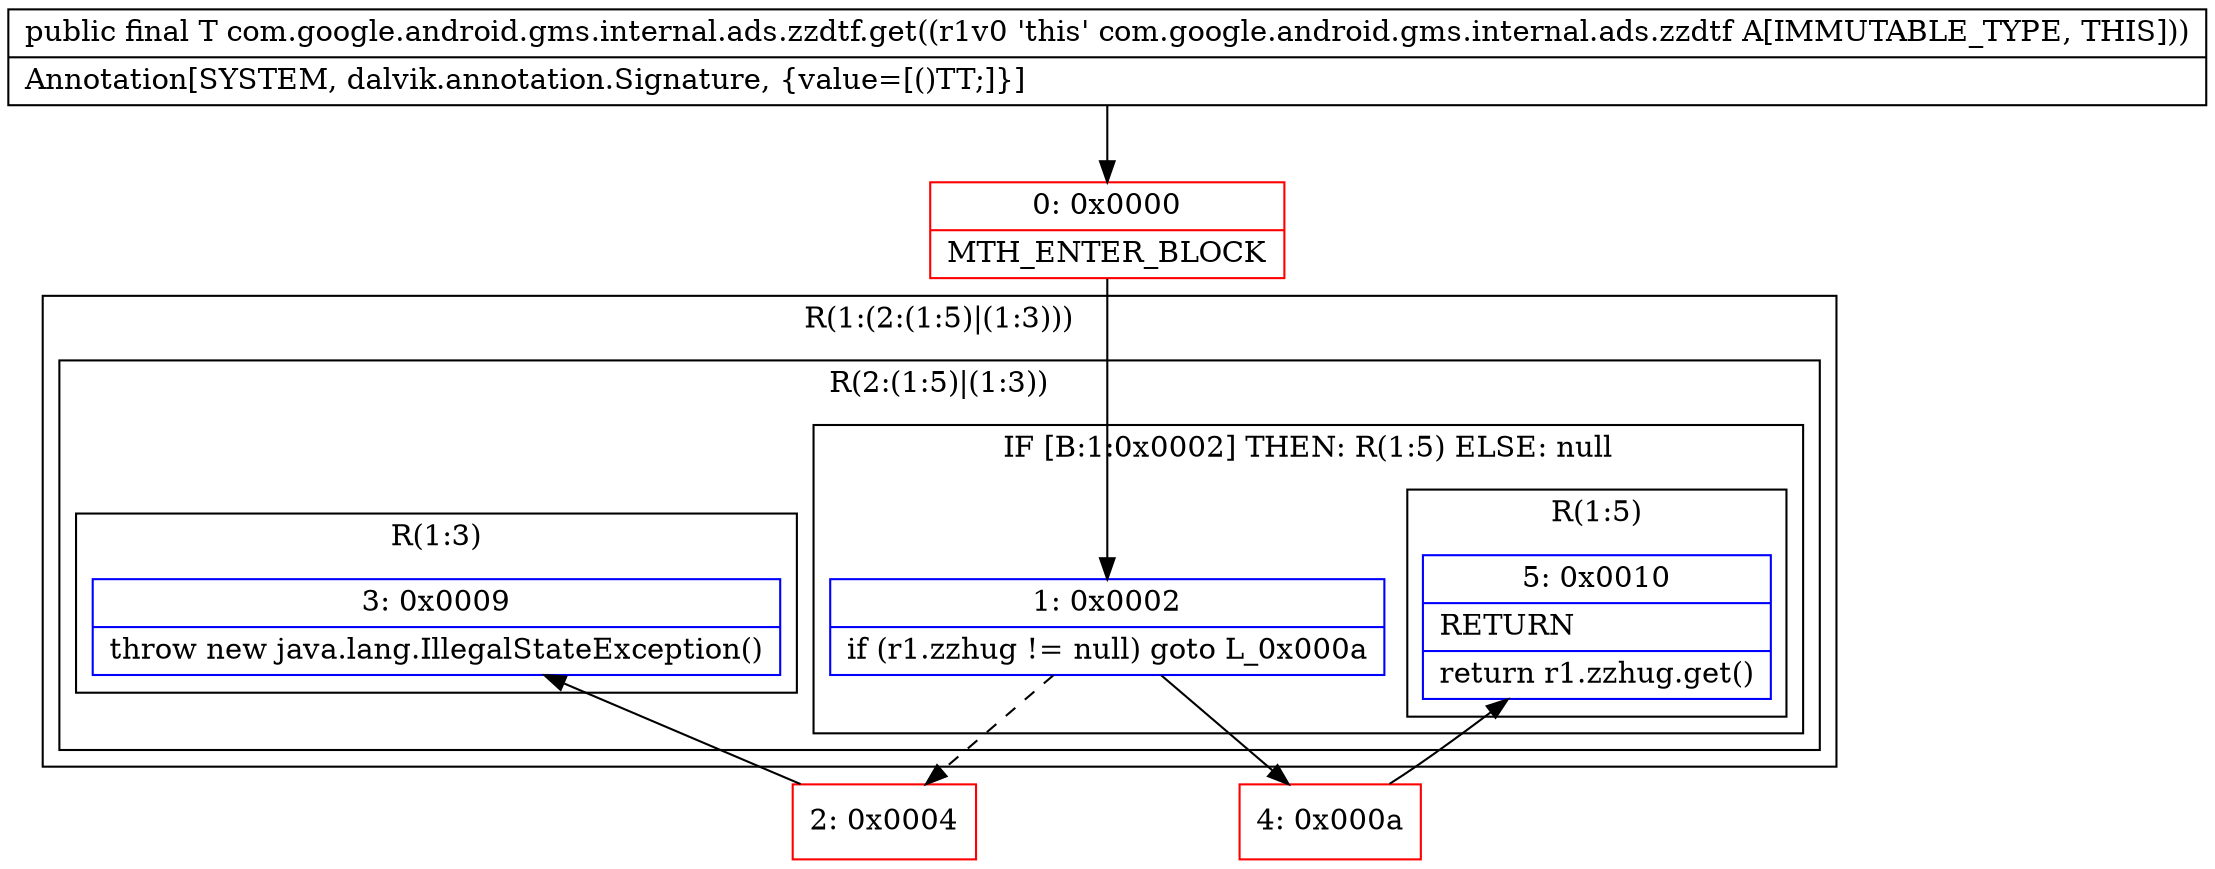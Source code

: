 digraph "CFG forcom.google.android.gms.internal.ads.zzdtf.get()Ljava\/lang\/Object;" {
subgraph cluster_Region_1978494881 {
label = "R(1:(2:(1:5)|(1:3)))";
node [shape=record,color=blue];
subgraph cluster_Region_510533839 {
label = "R(2:(1:5)|(1:3))";
node [shape=record,color=blue];
subgraph cluster_IfRegion_1188739419 {
label = "IF [B:1:0x0002] THEN: R(1:5) ELSE: null";
node [shape=record,color=blue];
Node_1 [shape=record,label="{1\:\ 0x0002|if (r1.zzhug != null) goto L_0x000a\l}"];
subgraph cluster_Region_629206544 {
label = "R(1:5)";
node [shape=record,color=blue];
Node_5 [shape=record,label="{5\:\ 0x0010|RETURN\l|return r1.zzhug.get()\l}"];
}
}
subgraph cluster_Region_999169382 {
label = "R(1:3)";
node [shape=record,color=blue];
Node_3 [shape=record,label="{3\:\ 0x0009|throw new java.lang.IllegalStateException()\l}"];
}
}
}
Node_0 [shape=record,color=red,label="{0\:\ 0x0000|MTH_ENTER_BLOCK\l}"];
Node_2 [shape=record,color=red,label="{2\:\ 0x0004}"];
Node_4 [shape=record,color=red,label="{4\:\ 0x000a}"];
MethodNode[shape=record,label="{public final T com.google.android.gms.internal.ads.zzdtf.get((r1v0 'this' com.google.android.gms.internal.ads.zzdtf A[IMMUTABLE_TYPE, THIS]))  | Annotation[SYSTEM, dalvik.annotation.Signature, \{value=[()TT;]\}]\l}"];
MethodNode -> Node_0;
Node_1 -> Node_2[style=dashed];
Node_1 -> Node_4;
Node_0 -> Node_1;
Node_2 -> Node_3;
Node_4 -> Node_5;
}

